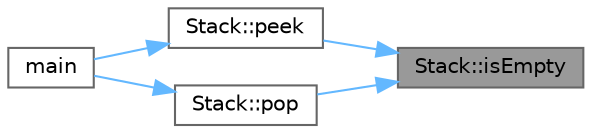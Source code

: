 digraph "Stack::isEmpty"
{
 // LATEX_PDF_SIZE
  bgcolor="transparent";
  edge [fontname=Helvetica,fontsize=10,labelfontname=Helvetica,labelfontsize=10];
  node [fontname=Helvetica,fontsize=10,shape=box,height=0.2,width=0.4];
  rankdir="RL";
  Node1 [id="Node000001",label="Stack::isEmpty",height=0.2,width=0.4,color="gray40", fillcolor="grey60", style="filled", fontcolor="black",tooltip="Mengecek apakah stack kosong."];
  Node1 -> Node2 [id="edge1_Node000001_Node000002",dir="back",color="steelblue1",style="solid",tooltip=" "];
  Node2 [id="Node000002",label="Stack::peek",height=0.2,width=0.4,color="grey40", fillcolor="white", style="filled",URL="$class_stack.html#a97a88b0cbb0fc1c665f09ea4323c0234",tooltip="Menampilkan semua elemen dalam stack."];
  Node2 -> Node3 [id="edge2_Node000002_Node000003",dir="back",color="steelblue1",style="solid",tooltip=" "];
  Node3 [id="Node000003",label="main",height=0.2,width=0.4,color="grey40", fillcolor="white", style="filled",URL="$stack_8cpp.html#ae66f6b31b5ad750f1fe042a706a4e3d4",tooltip="Fungsi utama program untuk menjalankan menu stack."];
  Node1 -> Node4 [id="edge3_Node000001_Node000004",dir="back",color="steelblue1",style="solid",tooltip=" "];
  Node4 [id="Node000004",label="Stack::pop",height=0.2,width=0.4,color="grey40", fillcolor="white", style="filled",URL="$class_stack.html#a09e820f3c3531cf3f401af3b3ca5d56f",tooltip="Menghapus elemen paling atas dari stack."];
  Node4 -> Node3 [id="edge4_Node000004_Node000003",dir="back",color="steelblue1",style="solid",tooltip=" "];
}
